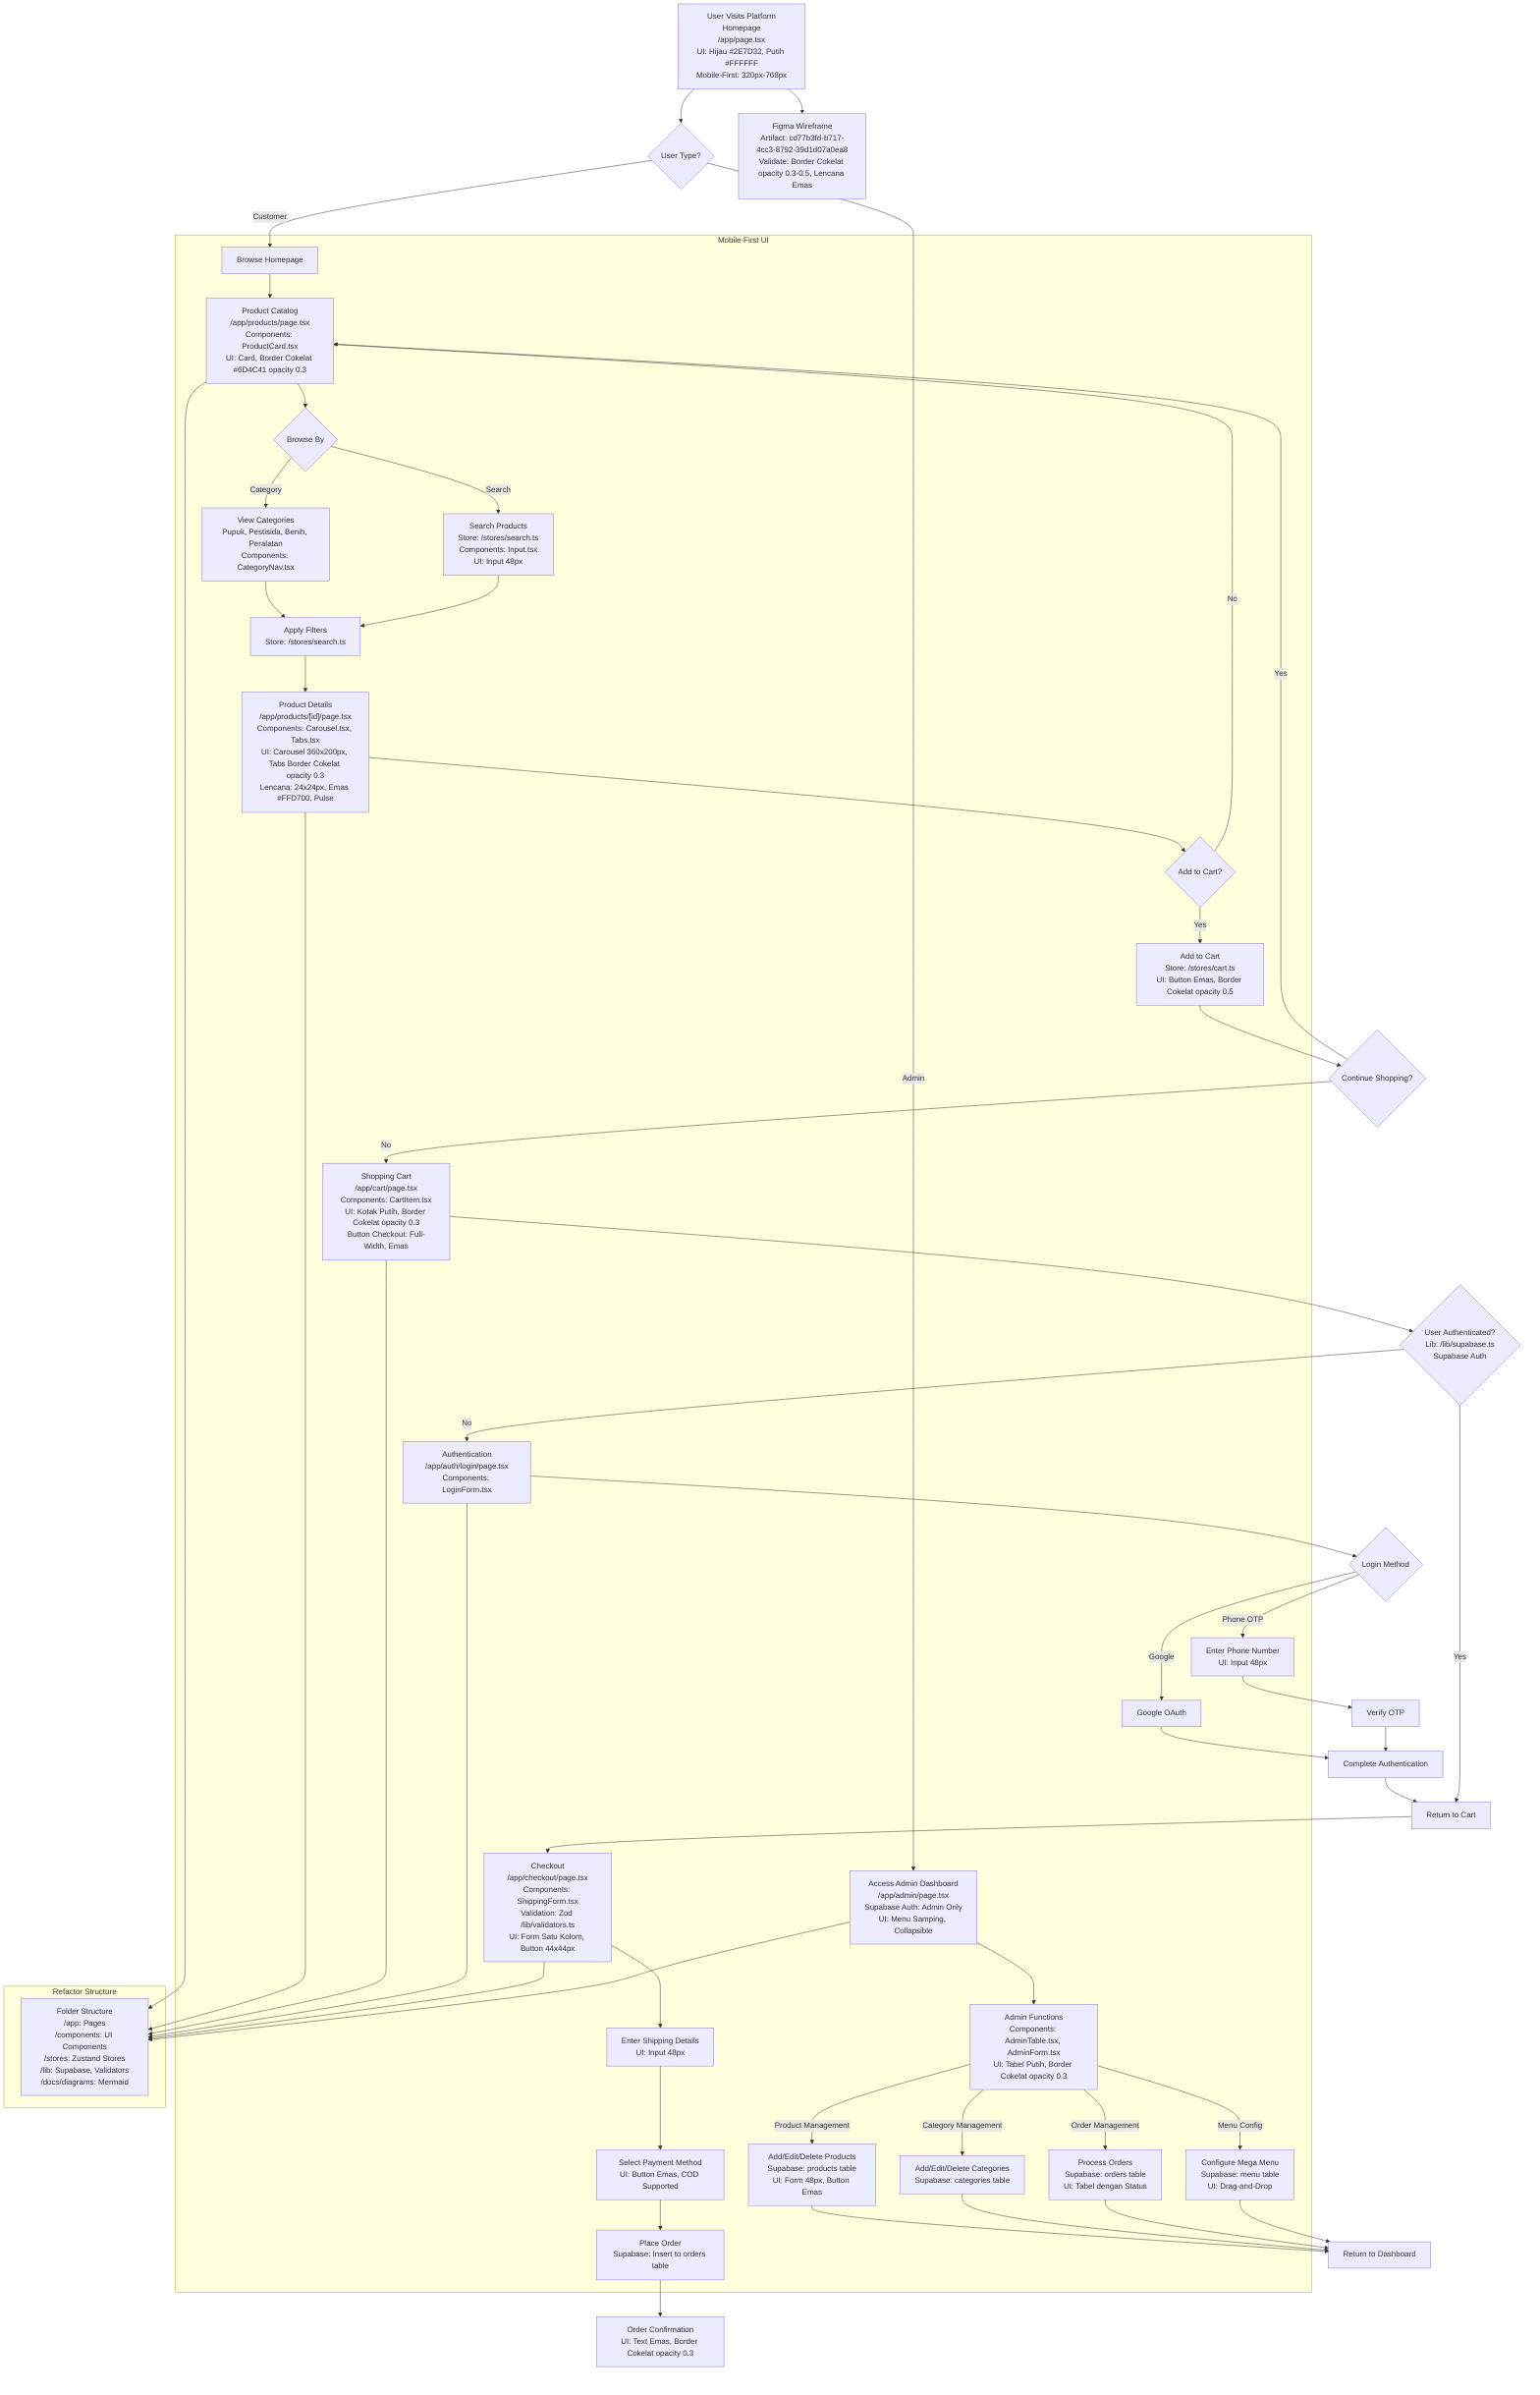 graph TD
    A["User Visits Platform
Homepage
/app/page.tsx
UI: Hijau #2E7D32, Putih #FFFFFF
Mobile-First: 320px-768px"] --> B{User Type?}
    B -->|Customer| C["Browse Homepage"]
    B -->|Admin| D["Access Admin Dashboard
/app/admin/page.tsx
Supabase Auth: Admin Only
UI: Menu Samping, Collapsible"]

    %% Customer Flow
    C --> E["Product Catalog
/app/products/page.tsx
Components: ProductCard.tsx
UI: Card, Border Cokelat #6D4C41 opacity 0.3"]
    E --> F{Browse By}
    F -->|Category| G["View Categories
Pupuk, Pestisida, Benih, Peralatan
Components: CategoryNav.tsx"]
    F -->|Search| H["Search Products
Store: /stores/search.ts
Components: Input.tsx
UI: Input 48px"]
    G --> I["Apply Filters
Store: /stores/search.ts"]
    H --> I
    I --> J["Product Details
/app/products/[id]/page.tsx
Components: Carousel.tsx, Tabs.tsx
UI: Carousel 360x200px, Tabs Border Cokelat opacity 0.3
Lencana: 24x24px, Emas #FFD700, Pulse"]
    J --> K{Add to Cart?}
    K -->|Yes| L["Add to Cart
Store: /stores/cart.ts
UI: Button Emas, Border Cokelat opacity 0.5"]
    K -->|No| E
    L --> M{Continue Shopping?}
    M -->|Yes| E
    M -->|No| N["Shopping Cart
/app/cart/page.tsx
Components: CartItem.tsx
UI: Kotak Putih, Border Cokelat opacity 0.3
Button Checkout: Full-Width, Emas"]

    %% Authentication Flow
    N --> O{User Authenticated?
Lib: /lib/supabase.ts
Supabase Auth}
    O -->|No| P["Authentication
/app/auth/login/page.tsx
Components: LoginForm.tsx"]
    P --> Q{Login Method}
    Q -->|Phone OTP| R["Enter Phone Number
UI: Input 48px"]
    Q -->|Google| S[Google OAuth]
    R --> T[Verify OTP]
    S --> U[Complete Authentication]
    T --> U
    U --> V[Return to Cart]
    O -->|Yes| V

    %% Checkout Flow
    V --> W["Checkout
/app/checkout/page.tsx
Components: ShippingForm.tsx
Validation: Zod /lib/validators.ts
UI: Form Satu Kolom, Button 44x44px"]
    W --> X["Enter Shipping Details
UI: Input 48px"]
    X --> Y["Select Payment Method
UI: Button Emas, COD Supported"]
    Y --> Z["Place Order
Supabase: Insert to orders table"]
    Z --> AA["Order Confirmation
UI: Text Emas, Border Cokelat opacity 0.3"]

    %% Admin Dashboard Flow
    D --> AB["Admin Functions
Components: AdminTable.tsx, AdminForm.tsx
UI: Tabel Putih, Border Cokelat opacity 0.3"]
    AB -->|Product Management| AC["Add/Edit/Delete Products
Supabase: products table
UI: Form 48px, Button Emas"]
    AB -->|Category Management| AD["Add/Edit/Delete Categories
Supabase: categories table"]
    AB -->|Order Management| AE["Process Orders
Supabase: orders table
UI: Tabel dengan Status"]
    AB -->|Menu Config| AF["Configure Mega Menu
Supabase: menu table
UI: Drag-and-Drop"]
    AC --> AG[Return to Dashboard]
    AD --> AG
    AE --> AG
    AF --> AG

    %% Figma Integration
    A --> AH["Figma Wireframe
Artifact: cd77b3fd-b717-4cc3-8792-39d1d07a0ea8
Validate: Border Cokelat opacity 0.3-0.5, Lencana Emas"]

    subgraph Mobile-First UI
    C
    E
    F
    G
    H
    I
    J
    K
    L
    N
    P
    R
    S
    W
    X
    Y
    Z
    D
    AB
    AC
    AD
    AE
    AF
    end

    subgraph Refactor Structure
    AI["Folder Structure
/app: Pages
/components: UI Components
/stores: Zustand Stores
/lib: Supabase, Validators
/docs/diagrams: Mermaid"]
    E --> AI
    J --> AI
    N --> AI
    P --> AI
    W --> AI
    D --> AI
    end